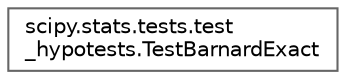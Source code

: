 digraph "Graphical Class Hierarchy"
{
 // LATEX_PDF_SIZE
  bgcolor="transparent";
  edge [fontname=Helvetica,fontsize=10,labelfontname=Helvetica,labelfontsize=10];
  node [fontname=Helvetica,fontsize=10,shape=box,height=0.2,width=0.4];
  rankdir="LR";
  Node0 [id="Node000000",label="scipy.stats.tests.test\l_hypotests.TestBarnardExact",height=0.2,width=0.4,color="grey40", fillcolor="white", style="filled",URL="$da/de6/classscipy_1_1stats_1_1tests_1_1test__hypotests_1_1TestBarnardExact.html",tooltip=" "];
}
